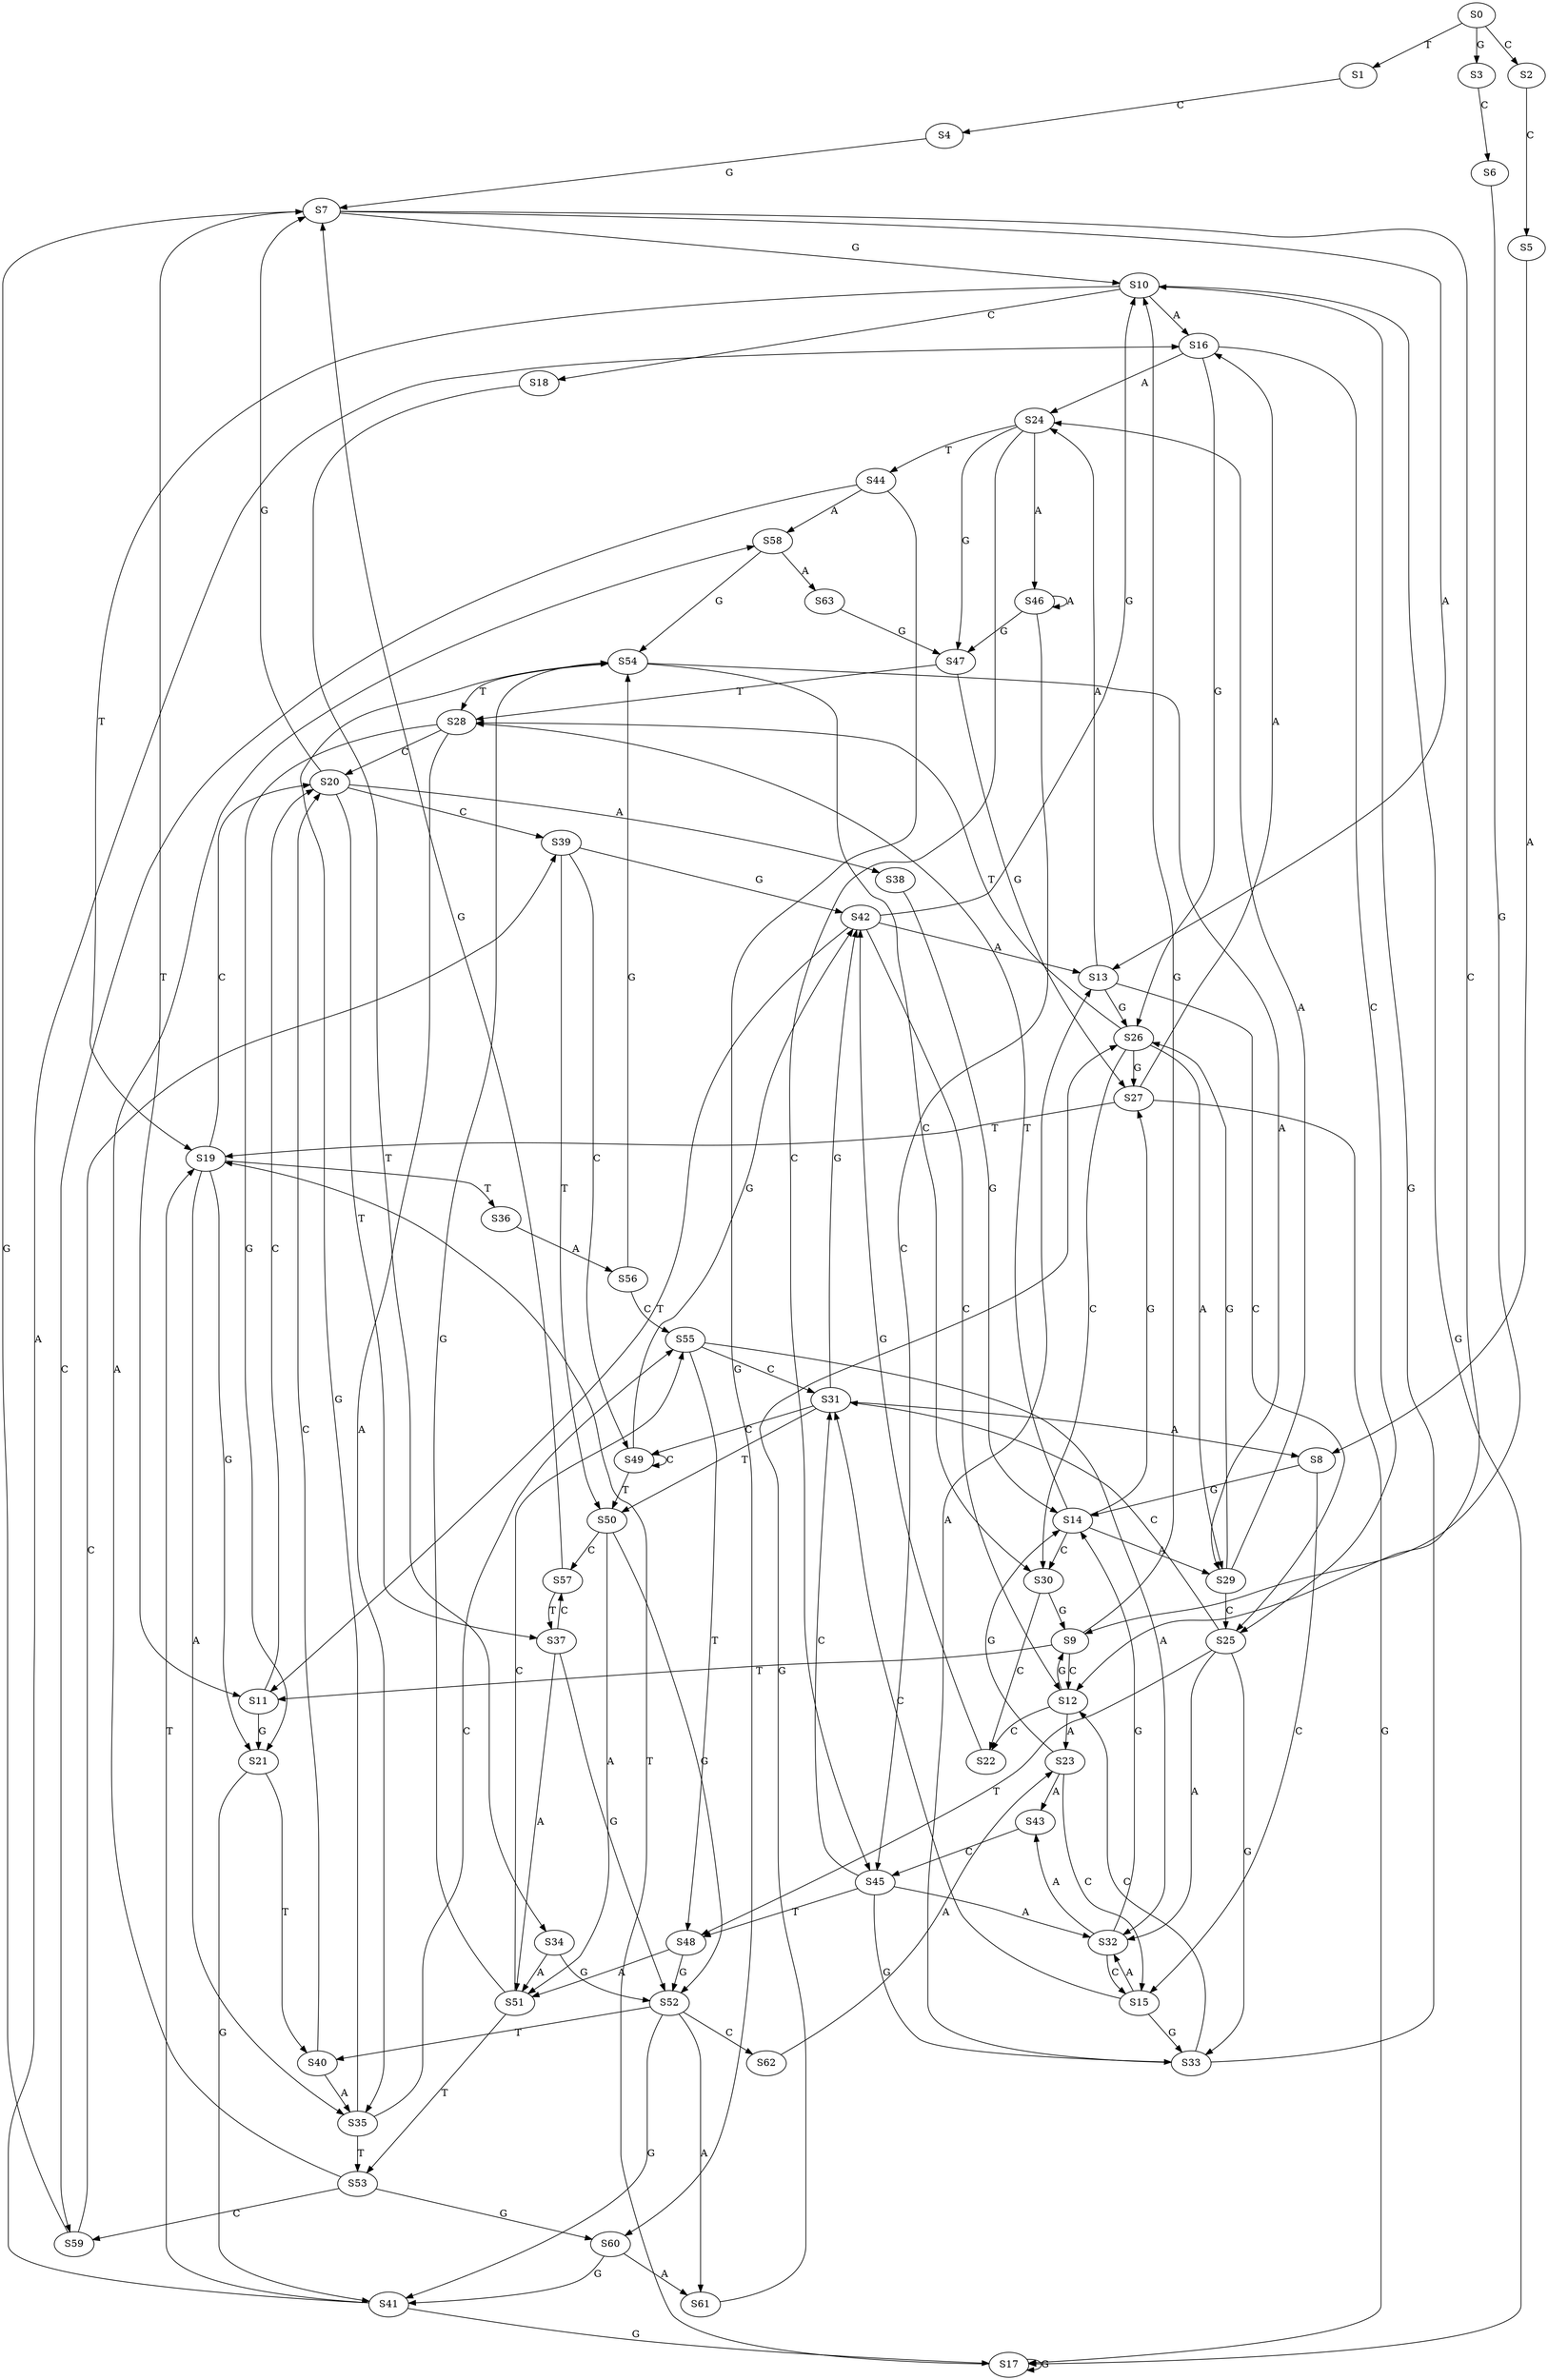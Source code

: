 strict digraph  {
	S0 -> S1 [ label = T ];
	S0 -> S2 [ label = C ];
	S0 -> S3 [ label = G ];
	S1 -> S4 [ label = C ];
	S2 -> S5 [ label = C ];
	S3 -> S6 [ label = C ];
	S4 -> S7 [ label = G ];
	S5 -> S8 [ label = A ];
	S6 -> S9 [ label = G ];
	S7 -> S10 [ label = G ];
	S7 -> S11 [ label = T ];
	S7 -> S12 [ label = C ];
	S7 -> S13 [ label = A ];
	S8 -> S14 [ label = G ];
	S8 -> S15 [ label = C ];
	S9 -> S10 [ label = G ];
	S9 -> S12 [ label = C ];
	S9 -> S11 [ label = T ];
	S10 -> S16 [ label = A ];
	S10 -> S17 [ label = G ];
	S10 -> S18 [ label = C ];
	S10 -> S19 [ label = T ];
	S11 -> S20 [ label = C ];
	S11 -> S21 [ label = G ];
	S12 -> S9 [ label = G ];
	S12 -> S22 [ label = C ];
	S12 -> S23 [ label = A ];
	S13 -> S24 [ label = A ];
	S13 -> S25 [ label = C ];
	S13 -> S26 [ label = G ];
	S14 -> S27 [ label = G ];
	S14 -> S28 [ label = T ];
	S14 -> S29 [ label = A ];
	S14 -> S30 [ label = C ];
	S15 -> S31 [ label = C ];
	S15 -> S32 [ label = A ];
	S15 -> S33 [ label = G ];
	S16 -> S24 [ label = A ];
	S16 -> S25 [ label = C ];
	S16 -> S26 [ label = G ];
	S17 -> S19 [ label = T ];
	S17 -> S17 [ label = G ];
	S18 -> S34 [ label = T ];
	S19 -> S35 [ label = A ];
	S19 -> S21 [ label = G ];
	S19 -> S36 [ label = T ];
	S19 -> S20 [ label = C ];
	S20 -> S37 [ label = T ];
	S20 -> S7 [ label = G ];
	S20 -> S38 [ label = A ];
	S20 -> S39 [ label = C ];
	S21 -> S40 [ label = T ];
	S21 -> S41 [ label = G ];
	S22 -> S42 [ label = G ];
	S23 -> S14 [ label = G ];
	S23 -> S43 [ label = A ];
	S23 -> S15 [ label = C ];
	S24 -> S44 [ label = T ];
	S24 -> S45 [ label = C ];
	S24 -> S46 [ label = A ];
	S24 -> S47 [ label = G ];
	S25 -> S48 [ label = T ];
	S25 -> S31 [ label = C ];
	S25 -> S32 [ label = A ];
	S25 -> S33 [ label = G ];
	S26 -> S28 [ label = T ];
	S26 -> S29 [ label = A ];
	S26 -> S27 [ label = G ];
	S26 -> S30 [ label = C ];
	S27 -> S16 [ label = A ];
	S27 -> S19 [ label = T ];
	S27 -> S17 [ label = G ];
	S28 -> S35 [ label = A ];
	S28 -> S20 [ label = C ];
	S28 -> S21 [ label = G ];
	S29 -> S24 [ label = A ];
	S29 -> S26 [ label = G ];
	S29 -> S25 [ label = C ];
	S30 -> S22 [ label = C ];
	S30 -> S9 [ label = G ];
	S31 -> S49 [ label = C ];
	S31 -> S8 [ label = A ];
	S31 -> S50 [ label = T ];
	S31 -> S42 [ label = G ];
	S32 -> S14 [ label = G ];
	S32 -> S15 [ label = C ];
	S32 -> S43 [ label = A ];
	S33 -> S13 [ label = A ];
	S33 -> S10 [ label = G ];
	S33 -> S12 [ label = C ];
	S34 -> S51 [ label = A ];
	S34 -> S52 [ label = G ];
	S35 -> S53 [ label = T ];
	S35 -> S54 [ label = G ];
	S35 -> S55 [ label = C ];
	S36 -> S56 [ label = A ];
	S37 -> S52 [ label = G ];
	S37 -> S57 [ label = C ];
	S37 -> S51 [ label = A ];
	S38 -> S14 [ label = G ];
	S39 -> S49 [ label = C ];
	S39 -> S50 [ label = T ];
	S39 -> S42 [ label = G ];
	S40 -> S20 [ label = C ];
	S40 -> S35 [ label = A ];
	S41 -> S19 [ label = T ];
	S41 -> S17 [ label = G ];
	S41 -> S16 [ label = A ];
	S42 -> S13 [ label = A ];
	S42 -> S11 [ label = T ];
	S42 -> S10 [ label = G ];
	S42 -> S12 [ label = C ];
	S43 -> S45 [ label = C ];
	S44 -> S58 [ label = A ];
	S44 -> S59 [ label = C ];
	S44 -> S60 [ label = G ];
	S45 -> S32 [ label = A ];
	S45 -> S31 [ label = C ];
	S45 -> S33 [ label = G ];
	S45 -> S48 [ label = T ];
	S46 -> S47 [ label = G ];
	S46 -> S45 [ label = C ];
	S46 -> S46 [ label = A ];
	S47 -> S28 [ label = T ];
	S47 -> S27 [ label = G ];
	S48 -> S51 [ label = A ];
	S48 -> S52 [ label = G ];
	S49 -> S42 [ label = G ];
	S49 -> S49 [ label = C ];
	S49 -> S50 [ label = T ];
	S50 -> S51 [ label = A ];
	S50 -> S52 [ label = G ];
	S50 -> S57 [ label = C ];
	S51 -> S54 [ label = G ];
	S51 -> S53 [ label = T ];
	S51 -> S55 [ label = C ];
	S52 -> S61 [ label = A ];
	S52 -> S40 [ label = T ];
	S52 -> S62 [ label = C ];
	S52 -> S41 [ label = G ];
	S53 -> S59 [ label = C ];
	S53 -> S58 [ label = A ];
	S53 -> S60 [ label = G ];
	S54 -> S28 [ label = T ];
	S54 -> S29 [ label = A ];
	S54 -> S30 [ label = C ];
	S55 -> S31 [ label = C ];
	S55 -> S48 [ label = T ];
	S55 -> S32 [ label = A ];
	S56 -> S55 [ label = C ];
	S56 -> S54 [ label = G ];
	S57 -> S37 [ label = T ];
	S57 -> S7 [ label = G ];
	S58 -> S54 [ label = G ];
	S58 -> S63 [ label = A ];
	S59 -> S39 [ label = C ];
	S59 -> S7 [ label = G ];
	S60 -> S41 [ label = G ];
	S60 -> S61 [ label = A ];
	S61 -> S26 [ label = G ];
	S62 -> S23 [ label = A ];
	S63 -> S47 [ label = G ];
}
